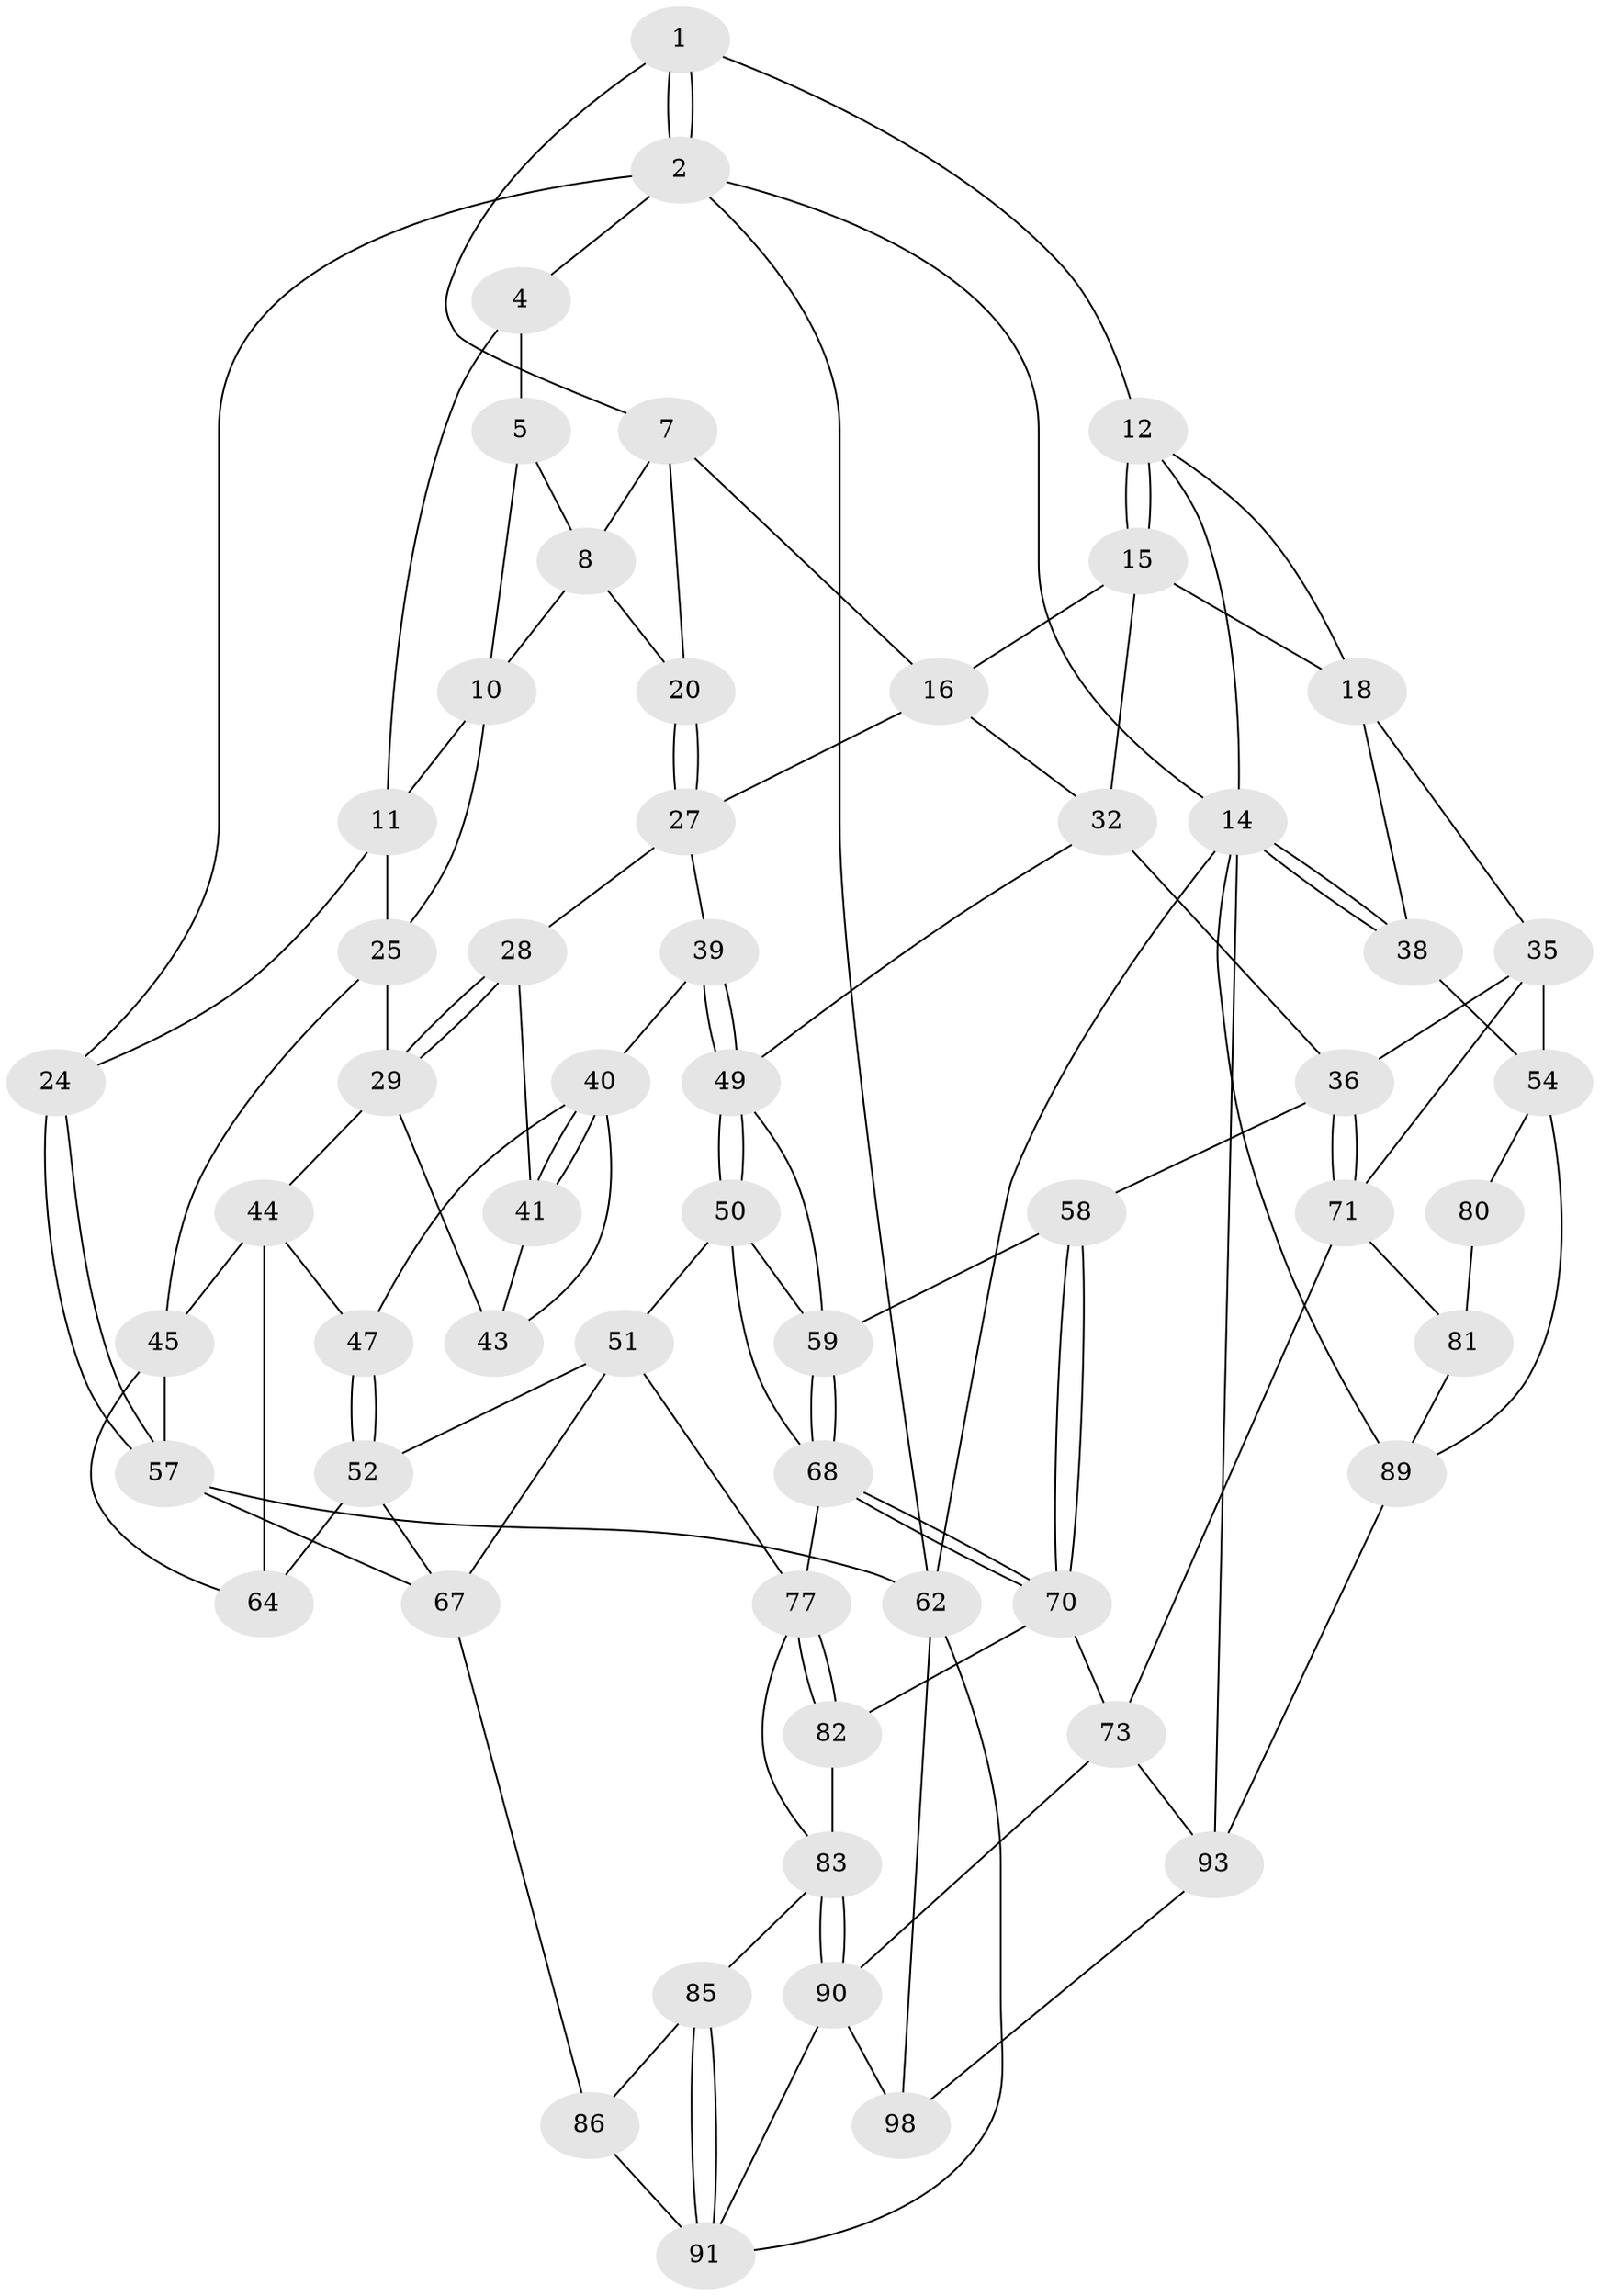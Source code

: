 // Generated by graph-tools (version 1.1) at 2025/52/02/27/25 19:52:43]
// undirected, 57 vertices, 123 edges
graph export_dot {
graph [start="1"]
  node [color=gray90,style=filled];
  1 [pos="+0.18756620718333405+0",super="+6"];
  2 [pos="+0+0",super="+3"];
  4 [pos="+0.057128229445304345+0.05339201496338886"];
  5 [pos="+0.1509199005947648+0",super="+9"];
  7 [pos="+0.39468703884269984+0",super="+17"];
  8 [pos="+0.3151696859155492+0.06087053683395094",super="+21"];
  10 [pos="+0.14186512746459515+0.1549257526663125",super="+22"];
  11 [pos="+0.14175715645849954+0.15490358651806385",super="+23"];
  12 [pos="+0.5905710612718471+0",super="+13"];
  14 [pos="+1+0",super="+88"];
  15 [pos="+0.6129794882005272+0.18342122631510238",super="+19"];
  16 [pos="+0.6057925891550625+0.19083950362620483",super="+30"];
  18 [pos="+0.8845533883862035+0.17500486582072253",super="+34"];
  20 [pos="+0.3927004368924117+0.21860969256332724"];
  24 [pos="+0+0.15509092810297326"];
  25 [pos="+0.17695726676225795+0.26501875307667405",super="+26"];
  27 [pos="+0.3906871190572449+0.27146198319398457",super="+31"];
  28 [pos="+0.35085636600266357+0.29425425223813145"];
  29 [pos="+0.2642096552220055+0.32110001652186587",super="+42"];
  32 [pos="+0.7275986391903672+0.4374397392337376",super="+33"];
  35 [pos="+0.9197071125745687+0.36925455035514687",super="+55"];
  36 [pos="+0.7892540899684778+0.5161534496579071",super="+37"];
  38 [pos="+1+0.18635037801637075"];
  39 [pos="+0.41020102040812517+0.37833491819550963"];
  40 [pos="+0.39132446825591133+0.3869557975362721",super="+46"];
  41 [pos="+0.3351616841679458+0.36756412794858584"];
  43 [pos="+0.3014191270587873+0.3799582801930417"];
  44 [pos="+0.2145346323882749+0.46949263787471684",super="+48"];
  45 [pos="+0.06862470274795916+0.42962144400770236",super="+56"];
  47 [pos="+0.29400780131907917+0.4990310099078823"];
  49 [pos="+0.483960222599417+0.4703938561254331",super="+53"];
  50 [pos="+0.44774467793500433+0.5810346830487505",super="+63"];
  51 [pos="+0.3360584055095698+0.5344484542844836",super="+66"];
  52 [pos="+0.317439952528043+0.5226047316835792",super="+65"];
  54 [pos="+1+0.6054615632502522",super="+79"];
  57 [pos="+0+0.5380239068176333",super="+61"];
  58 [pos="+0.7384430145956342+0.5262879125121503"];
  59 [pos="+0.6458678666414804+0.5746355718959577",super="+60"];
  62 [pos="+0+1",super="+96"];
  64 [pos="+0.1940693232610069+0.5902460502285157"];
  67 [pos="+0.1882687364290224+0.7418467427034418",super="+76"];
  68 [pos="+0.6420760044130037+0.7034152054611901",super="+69"];
  70 [pos="+0.6732136437125829+0.7688494744725418",super="+75"];
  71 [pos="+0.8696704376448937+0.6019383505049526",super="+72"];
  73 [pos="+0.7215814488248933+0.8415403793771197",super="+74"];
  77 [pos="+0.4511065050022206+0.6452705140221309",super="+78"];
  80 [pos="+0.9635744956631562+0.7863076528217582"];
  81 [pos="+0.8496752313564702+0.7657502316408057",super="+87"];
  82 [pos="+0.5338767385039209+0.7602782294920591"];
  83 [pos="+0.4727451891685746+0.8655156895329601",super="+84"];
  85 [pos="+0.34501629773877507+0.8261984618418277"];
  86 [pos="+0.20912452645569782+0.8430738566444173"];
  89 [pos="+1+1",super="+92"];
  90 [pos="+0.48029271396019174+0.9031783910025388",super="+94"];
  91 [pos="+0.4241757236251573+0.9578147387124707",super="+95"];
  93 [pos="+0.8189331888028343+0.908206930336421",super="+97"];
  98 [pos="+0.6602639610941009+1"];
  1 -- 2;
  1 -- 2;
  1 -- 12;
  1 -- 7;
  2 -- 14;
  2 -- 62;
  2 -- 24;
  2 -- 4;
  4 -- 5;
  4 -- 11;
  5 -- 8;
  5 -- 10;
  7 -- 8;
  7 -- 16;
  7 -- 20;
  8 -- 10;
  8 -- 20;
  10 -- 11;
  10 -- 25;
  11 -- 24;
  11 -- 25;
  12 -- 15;
  12 -- 15;
  12 -- 18;
  12 -- 14;
  14 -- 38;
  14 -- 38;
  14 -- 62;
  14 -- 89;
  14 -- 93;
  15 -- 16;
  15 -- 32;
  15 -- 18;
  16 -- 32;
  16 -- 27;
  18 -- 35;
  18 -- 38;
  20 -- 27;
  20 -- 27;
  24 -- 57;
  24 -- 57;
  25 -- 29;
  25 -- 45;
  27 -- 28;
  27 -- 39;
  28 -- 29;
  28 -- 29;
  28 -- 41;
  29 -- 43;
  29 -- 44;
  32 -- 36;
  32 -- 49;
  35 -- 36;
  35 -- 54;
  35 -- 71;
  36 -- 71;
  36 -- 71;
  36 -- 58;
  38 -- 54;
  39 -- 40;
  39 -- 49;
  39 -- 49;
  40 -- 41;
  40 -- 41;
  40 -- 43;
  40 -- 47;
  41 -- 43;
  44 -- 45;
  44 -- 64;
  44 -- 47;
  45 -- 64;
  45 -- 57;
  47 -- 52;
  47 -- 52;
  49 -- 50;
  49 -- 50;
  49 -- 59;
  50 -- 51;
  50 -- 59;
  50 -- 68;
  51 -- 52;
  51 -- 67;
  51 -- 77;
  52 -- 64;
  52 -- 67;
  54 -- 80;
  54 -- 89;
  57 -- 62;
  57 -- 67;
  58 -- 59;
  58 -- 70;
  58 -- 70;
  59 -- 68;
  59 -- 68;
  62 -- 98;
  62 -- 91;
  67 -- 86;
  68 -- 70;
  68 -- 70;
  68 -- 77;
  70 -- 82;
  70 -- 73;
  71 -- 73;
  71 -- 81;
  73 -- 93;
  73 -- 90;
  77 -- 82;
  77 -- 82;
  77 -- 83;
  80 -- 81 [weight=2];
  81 -- 89;
  82 -- 83;
  83 -- 90;
  83 -- 90;
  83 -- 85;
  85 -- 86;
  85 -- 91;
  85 -- 91;
  86 -- 91;
  89 -- 93;
  90 -- 91;
  90 -- 98;
  93 -- 98;
}
